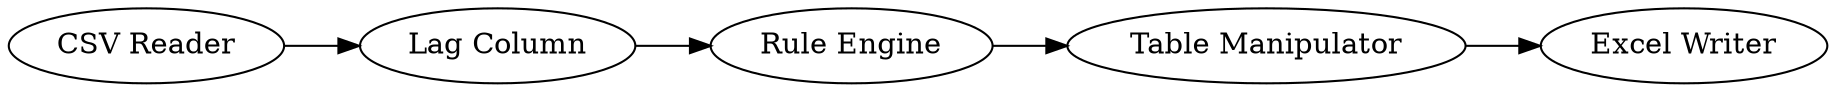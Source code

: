 digraph {
	6 -> 7
	1 -> 4
	7 -> 8
	4 -> 6
	1 [label="CSV Reader"]
	7 [label="Table Manipulator"]
	4 [label="Lag Column"]
	8 [label="Excel Writer"]
	6 [label="Rule Engine"]
	rankdir=LR
}
